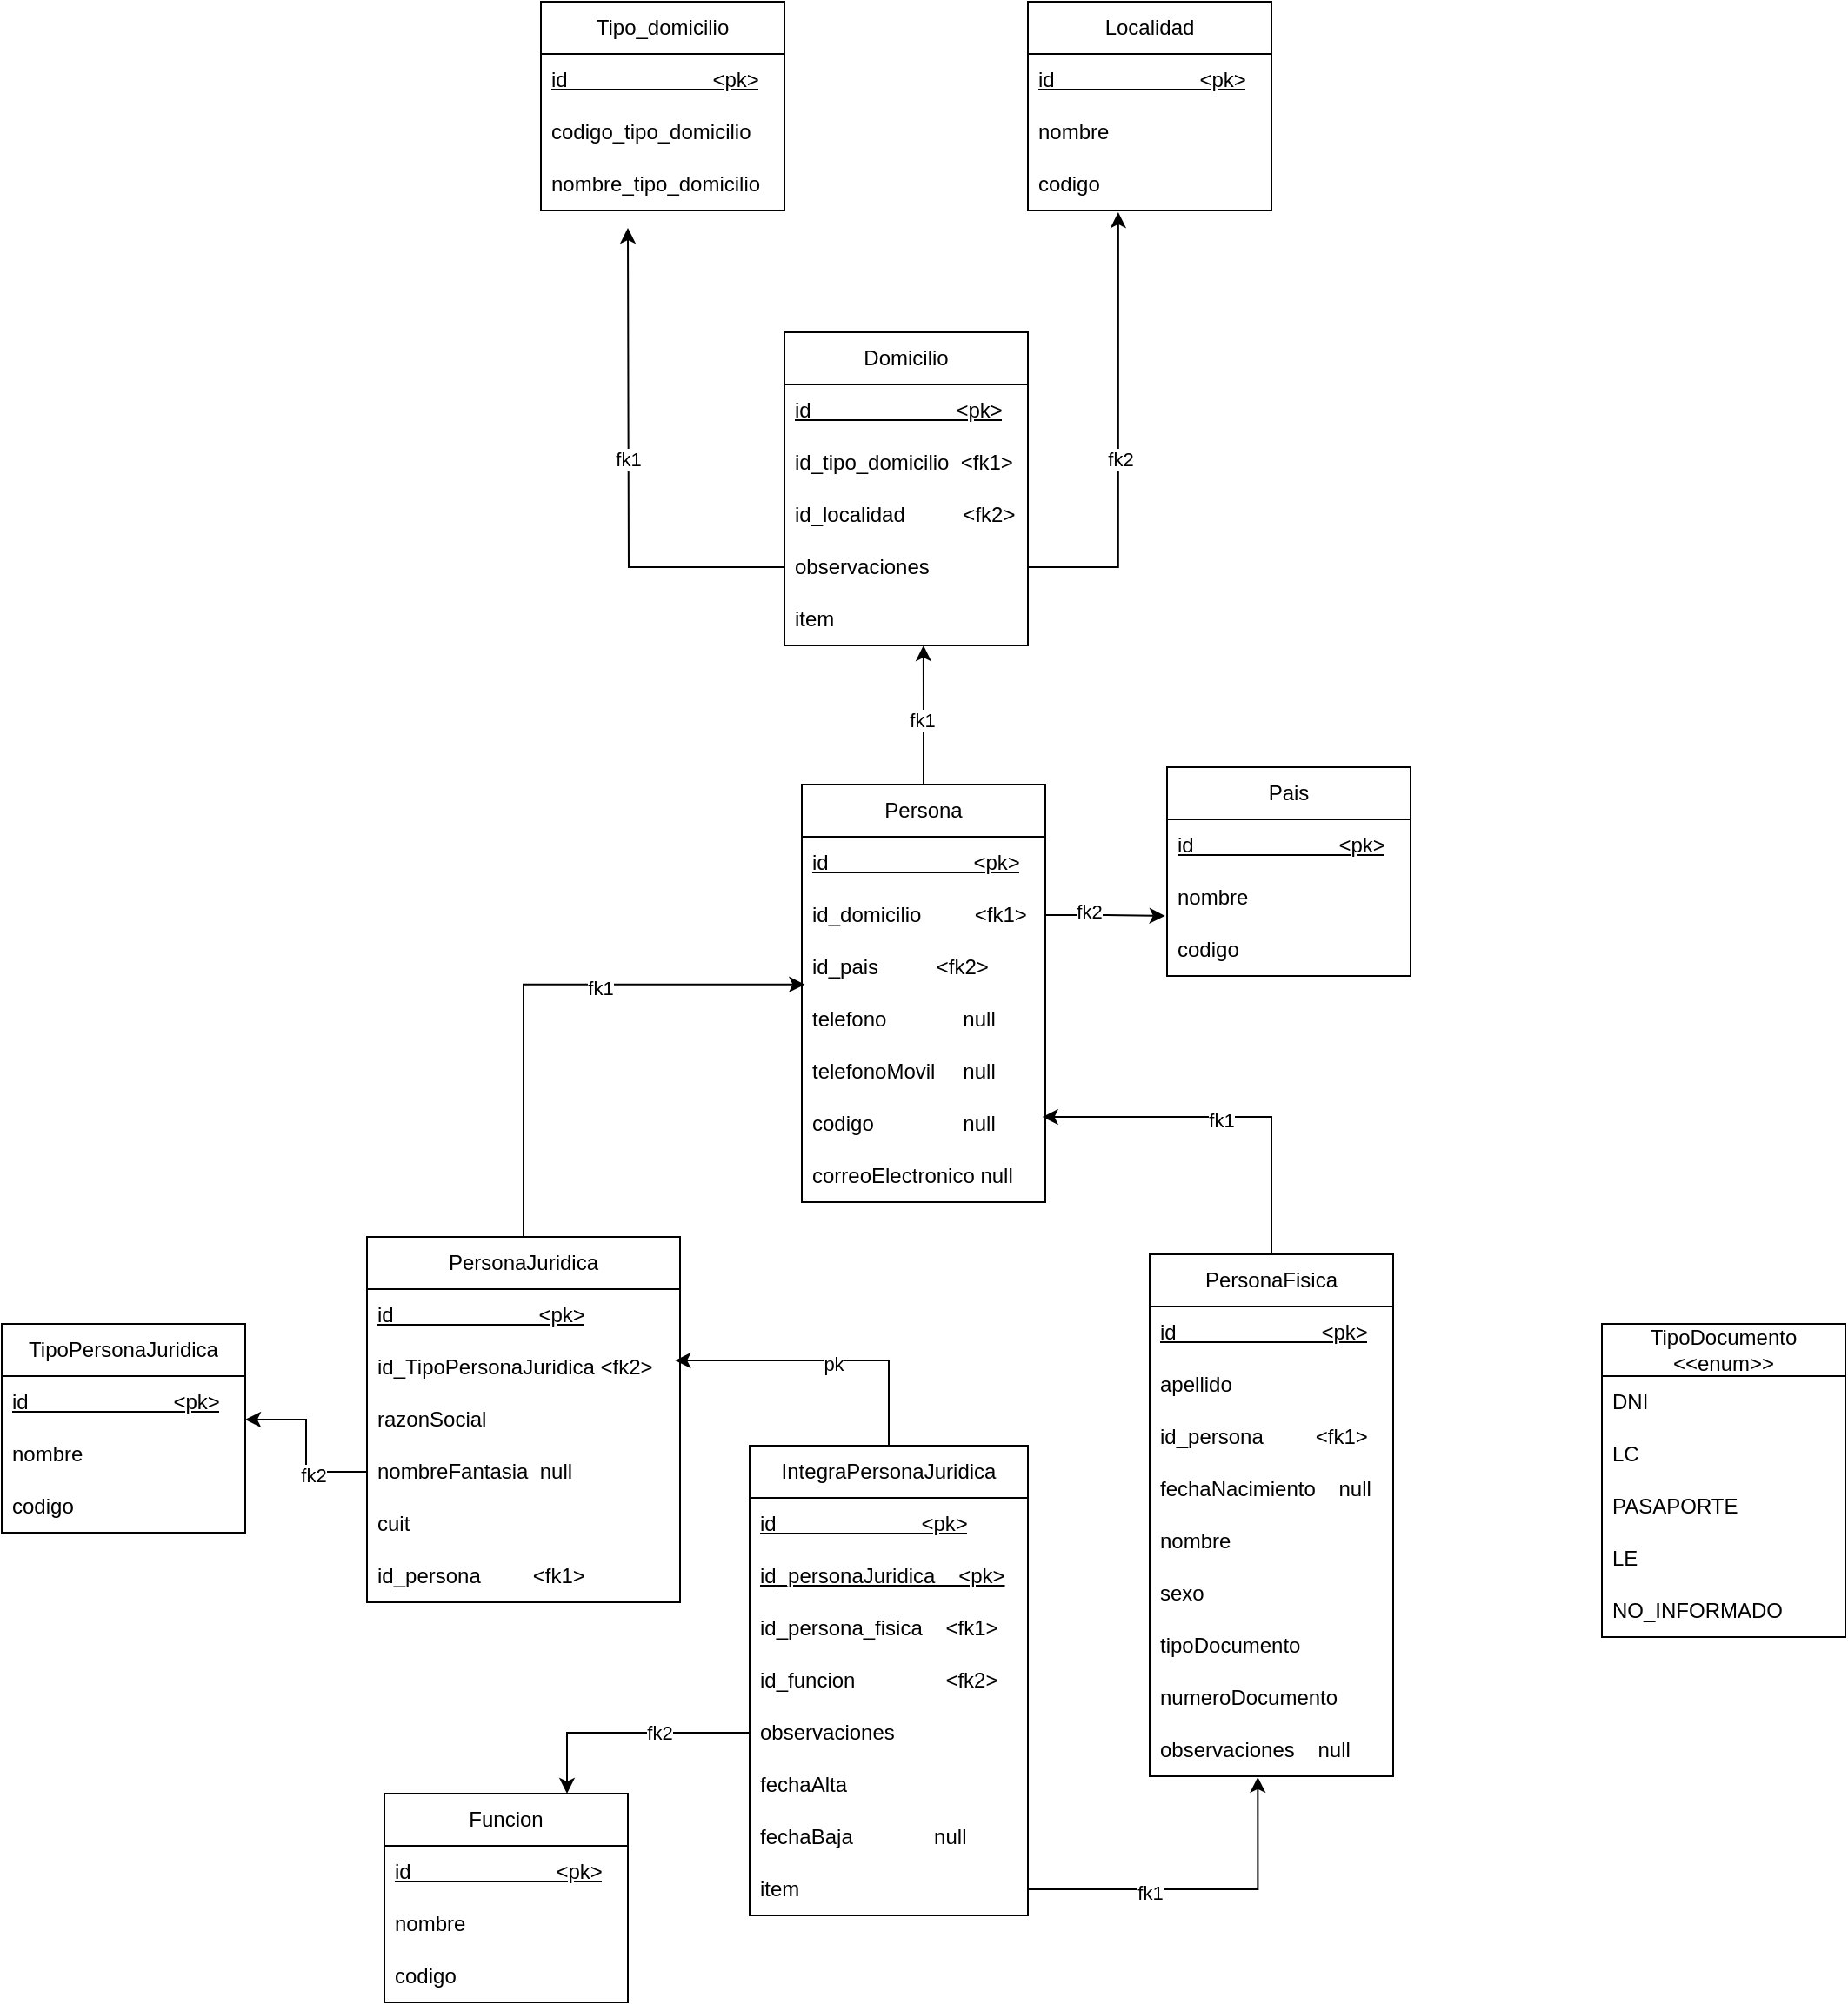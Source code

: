 <mxfile version="24.7.14">
  <diagram name="Page-1" id="C4uqOGB4L-QRxId2xkjS">
    <mxGraphModel dx="3805" dy="2315" grid="1" gridSize="10" guides="1" tooltips="1" connect="1" arrows="1" fold="1" page="1" pageScale="1" pageWidth="850" pageHeight="1100" math="0" shadow="0">
      <root>
        <mxCell id="0" />
        <mxCell id="1" parent="0" />
        <mxCell id="psAsw6sxhrH09f4ZaTey-30" value="Tipo_domicilio" style="swimlane;fontStyle=0;childLayout=stackLayout;horizontal=1;startSize=30;horizontalStack=0;resizeParent=1;resizeParentMax=0;resizeLast=0;collapsible=1;marginBottom=0;whiteSpace=wrap;html=1;" parent="1" vertex="1">
          <mxGeometry x="-800" y="-410" width="140" height="120" as="geometry" />
        </mxCell>
        <mxCell id="psAsw6sxhrH09f4ZaTey-31" value="&lt;u&gt;id&amp;nbsp;&amp;nbsp;&amp;nbsp;&amp;nbsp;&amp;nbsp;&amp;nbsp;&amp;nbsp;&amp;nbsp;&amp;nbsp;&amp;nbsp;&amp;nbsp;&amp;nbsp;&amp;nbsp;&amp;nbsp;&amp;nbsp;&amp;nbsp;&amp;nbsp;&amp;nbsp;&amp;nbsp;&amp;nbsp;&amp;nbsp;&amp;nbsp;&amp;nbsp;&amp;nbsp; &amp;lt;pk&amp;gt;&lt;/u&gt;" style="text;strokeColor=none;fillColor=none;align=left;verticalAlign=middle;spacingLeft=4;spacingRight=4;overflow=hidden;points=[[0,0.5],[1,0.5]];portConstraint=eastwest;rotatable=0;whiteSpace=wrap;html=1;" parent="psAsw6sxhrH09f4ZaTey-30" vertex="1">
          <mxGeometry y="30" width="140" height="30" as="geometry" />
        </mxCell>
        <mxCell id="RTDKLfTvxxHNBEv42GmN-6" value="codigo_tipo_domicilio" style="text;strokeColor=none;fillColor=none;align=left;verticalAlign=middle;spacingLeft=4;spacingRight=4;overflow=hidden;points=[[0,0.5],[1,0.5]];portConstraint=eastwest;rotatable=0;whiteSpace=wrap;html=1;" vertex="1" parent="psAsw6sxhrH09f4ZaTey-30">
          <mxGeometry y="60" width="140" height="30" as="geometry" />
        </mxCell>
        <mxCell id="psAsw6sxhrH09f4ZaTey-32" value="nombre_tipo_domicilio" style="text;strokeColor=none;fillColor=none;align=left;verticalAlign=middle;spacingLeft=4;spacingRight=4;overflow=hidden;points=[[0,0.5],[1,0.5]];portConstraint=eastwest;rotatable=0;whiteSpace=wrap;html=1;" parent="psAsw6sxhrH09f4ZaTey-30" vertex="1">
          <mxGeometry y="90" width="140" height="30" as="geometry" />
        </mxCell>
        <mxCell id="RTDKLfTvxxHNBEv42GmN-11" value="Localidad" style="swimlane;fontStyle=0;childLayout=stackLayout;horizontal=1;startSize=30;horizontalStack=0;resizeParent=1;resizeParentMax=0;resizeLast=0;collapsible=1;marginBottom=0;whiteSpace=wrap;html=1;" vertex="1" parent="1">
          <mxGeometry x="-520" y="-410" width="140" height="120" as="geometry" />
        </mxCell>
        <mxCell id="RTDKLfTvxxHNBEv42GmN-12" value="&lt;u&gt;id&amp;nbsp;&amp;nbsp;&amp;nbsp;&amp;nbsp;&amp;nbsp;&amp;nbsp;&amp;nbsp;&amp;nbsp;&amp;nbsp;&amp;nbsp;&amp;nbsp;&amp;nbsp;&amp;nbsp;&amp;nbsp;&amp;nbsp;&amp;nbsp;&amp;nbsp;&amp;nbsp;&amp;nbsp;&amp;nbsp;&amp;nbsp;&amp;nbsp;&amp;nbsp;&amp;nbsp; &amp;lt;pk&amp;gt;&lt;/u&gt;" style="text;strokeColor=none;fillColor=none;align=left;verticalAlign=middle;spacingLeft=4;spacingRight=4;overflow=hidden;points=[[0,0.5],[1,0.5]];portConstraint=eastwest;rotatable=0;whiteSpace=wrap;html=1;" vertex="1" parent="RTDKLfTvxxHNBEv42GmN-11">
          <mxGeometry y="30" width="140" height="30" as="geometry" />
        </mxCell>
        <mxCell id="RTDKLfTvxxHNBEv42GmN-13" value="nombre" style="text;strokeColor=none;fillColor=none;align=left;verticalAlign=middle;spacingLeft=4;spacingRight=4;overflow=hidden;points=[[0,0.5],[1,0.5]];portConstraint=eastwest;rotatable=0;whiteSpace=wrap;html=1;" vertex="1" parent="RTDKLfTvxxHNBEv42GmN-11">
          <mxGeometry y="60" width="140" height="30" as="geometry" />
        </mxCell>
        <mxCell id="RTDKLfTvxxHNBEv42GmN-14" value="codigo" style="text;strokeColor=none;fillColor=none;align=left;verticalAlign=middle;spacingLeft=4;spacingRight=4;overflow=hidden;points=[[0,0.5],[1,0.5]];portConstraint=eastwest;rotatable=0;whiteSpace=wrap;html=1;" vertex="1" parent="RTDKLfTvxxHNBEv42GmN-11">
          <mxGeometry y="90" width="140" height="30" as="geometry" />
        </mxCell>
        <mxCell id="RTDKLfTvxxHNBEv42GmN-16" value="Domicilio" style="swimlane;fontStyle=0;childLayout=stackLayout;horizontal=1;startSize=30;horizontalStack=0;resizeParent=1;resizeParentMax=0;resizeLast=0;collapsible=1;marginBottom=0;whiteSpace=wrap;html=1;" vertex="1" parent="1">
          <mxGeometry x="-660" y="-220" width="140" height="180" as="geometry" />
        </mxCell>
        <mxCell id="RTDKLfTvxxHNBEv42GmN-17" value="&lt;u&gt;id&amp;nbsp;&amp;nbsp;&amp;nbsp;&amp;nbsp;&amp;nbsp;&amp;nbsp;&amp;nbsp;&amp;nbsp;&amp;nbsp;&amp;nbsp;&amp;nbsp;&amp;nbsp;&amp;nbsp;&amp;nbsp;&amp;nbsp;&amp;nbsp;&amp;nbsp;&amp;nbsp;&amp;nbsp;&amp;nbsp;&amp;nbsp;&amp;nbsp;&amp;nbsp;&amp;nbsp; &amp;lt;pk&amp;gt;&lt;/u&gt;" style="text;strokeColor=none;fillColor=none;align=left;verticalAlign=middle;spacingLeft=4;spacingRight=4;overflow=hidden;points=[[0,0.5],[1,0.5]];portConstraint=eastwest;rotatable=0;whiteSpace=wrap;html=1;" vertex="1" parent="RTDKLfTvxxHNBEv42GmN-16">
          <mxGeometry y="30" width="140" height="30" as="geometry" />
        </mxCell>
        <mxCell id="RTDKLfTvxxHNBEv42GmN-21" style="edgeStyle=orthogonalEdgeStyle;rounded=0;orthogonalLoop=1;jettySize=auto;html=1;" edge="1" parent="RTDKLfTvxxHNBEv42GmN-16" source="RTDKLfTvxxHNBEv42GmN-18">
          <mxGeometry relative="1" as="geometry">
            <mxPoint x="-90" y="-60" as="targetPoint" />
          </mxGeometry>
        </mxCell>
        <mxCell id="RTDKLfTvxxHNBEv42GmN-24" value="fk1" style="edgeLabel;html=1;align=center;verticalAlign=middle;resizable=0;points=[];" vertex="1" connectable="0" parent="RTDKLfTvxxHNBEv42GmN-21">
          <mxGeometry x="0.069" y="1" relative="1" as="geometry">
            <mxPoint as="offset" />
          </mxGeometry>
        </mxCell>
        <mxCell id="RTDKLfTvxxHNBEv42GmN-27" value="id_tipo_domicilio&amp;nbsp; &amp;lt;fk1&amp;gt;" style="text;strokeColor=none;fillColor=none;align=left;verticalAlign=middle;spacingLeft=4;spacingRight=4;overflow=hidden;points=[[0,0.5],[1,0.5]];portConstraint=eastwest;rotatable=0;whiteSpace=wrap;html=1;" vertex="1" parent="RTDKLfTvxxHNBEv42GmN-16">
          <mxGeometry y="60" width="140" height="30" as="geometry" />
        </mxCell>
        <mxCell id="RTDKLfTvxxHNBEv42GmN-26" value="id_localidad&lt;span style=&quot;white-space: pre;&quot;&gt;&#x9;&lt;/span&gt;&amp;nbsp;&amp;nbsp;&amp;nbsp;&amp;nbsp; &amp;lt;fk2&amp;gt;" style="text;strokeColor=none;fillColor=none;align=left;verticalAlign=middle;spacingLeft=4;spacingRight=4;overflow=hidden;points=[[0,0.5],[1,0.5]];portConstraint=eastwest;rotatable=0;whiteSpace=wrap;html=1;" vertex="1" parent="RTDKLfTvxxHNBEv42GmN-16">
          <mxGeometry y="90" width="140" height="30" as="geometry" />
        </mxCell>
        <mxCell id="RTDKLfTvxxHNBEv42GmN-18" value="observaciones" style="text;strokeColor=none;fillColor=none;align=left;verticalAlign=middle;spacingLeft=4;spacingRight=4;overflow=hidden;points=[[0,0.5],[1,0.5]];portConstraint=eastwest;rotatable=0;whiteSpace=wrap;html=1;" vertex="1" parent="RTDKLfTvxxHNBEv42GmN-16">
          <mxGeometry y="120" width="140" height="30" as="geometry" />
        </mxCell>
        <mxCell id="RTDKLfTvxxHNBEv42GmN-19" value="item" style="text;strokeColor=none;fillColor=none;align=left;verticalAlign=middle;spacingLeft=4;spacingRight=4;overflow=hidden;points=[[0,0.5],[1,0.5]];portConstraint=eastwest;rotatable=0;whiteSpace=wrap;html=1;" vertex="1" parent="RTDKLfTvxxHNBEv42GmN-16">
          <mxGeometry y="150" width="140" height="30" as="geometry" />
        </mxCell>
        <mxCell id="RTDKLfTvxxHNBEv42GmN-22" style="edgeStyle=orthogonalEdgeStyle;rounded=0;orthogonalLoop=1;jettySize=auto;html=1;entryX=0.371;entryY=1.033;entryDx=0;entryDy=0;entryPerimeter=0;" edge="1" parent="1" source="RTDKLfTvxxHNBEv42GmN-18" target="RTDKLfTvxxHNBEv42GmN-14">
          <mxGeometry relative="1" as="geometry" />
        </mxCell>
        <mxCell id="RTDKLfTvxxHNBEv42GmN-25" value="fk2" style="edgeLabel;html=1;align=center;verticalAlign=middle;resizable=0;points=[];" vertex="1" connectable="0" parent="RTDKLfTvxxHNBEv42GmN-22">
          <mxGeometry x="-0.104" y="-1" relative="1" as="geometry">
            <mxPoint as="offset" />
          </mxGeometry>
        </mxCell>
        <mxCell id="RTDKLfTvxxHNBEv42GmN-44" value="Persona" style="swimlane;fontStyle=0;childLayout=stackLayout;horizontal=1;startSize=30;horizontalStack=0;resizeParent=1;resizeParentMax=0;resizeLast=0;collapsible=1;marginBottom=0;whiteSpace=wrap;html=1;" vertex="1" parent="1">
          <mxGeometry x="-650" y="40" width="140" height="240" as="geometry" />
        </mxCell>
        <mxCell id="RTDKLfTvxxHNBEv42GmN-45" value="&lt;u&gt;id&amp;nbsp;&amp;nbsp;&amp;nbsp;&amp;nbsp;&amp;nbsp;&amp;nbsp;&amp;nbsp;&amp;nbsp;&amp;nbsp;&amp;nbsp;&amp;nbsp;&amp;nbsp;&amp;nbsp;&amp;nbsp;&amp;nbsp;&amp;nbsp;&amp;nbsp;&amp;nbsp;&amp;nbsp;&amp;nbsp;&amp;nbsp;&amp;nbsp;&amp;nbsp;&amp;nbsp; &amp;lt;pk&amp;gt;&lt;/u&gt;" style="text;strokeColor=none;fillColor=none;align=left;verticalAlign=middle;spacingLeft=4;spacingRight=4;overflow=hidden;points=[[0,0.5],[1,0.5]];portConstraint=eastwest;rotatable=0;whiteSpace=wrap;html=1;" vertex="1" parent="RTDKLfTvxxHNBEv42GmN-44">
          <mxGeometry y="30" width="140" height="30" as="geometry" />
        </mxCell>
        <mxCell id="RTDKLfTvxxHNBEv42GmN-59" value="id_domicilio&lt;span style=&quot;white-space: pre;&quot;&gt;&#x9;    &amp;lt;fk1&amp;gt;&lt;/span&gt;" style="text;strokeColor=none;fillColor=none;align=left;verticalAlign=middle;spacingLeft=4;spacingRight=4;overflow=hidden;points=[[0,0.5],[1,0.5]];portConstraint=eastwest;rotatable=0;whiteSpace=wrap;html=1;" vertex="1" parent="RTDKLfTvxxHNBEv42GmN-44">
          <mxGeometry y="60" width="140" height="30" as="geometry" />
        </mxCell>
        <mxCell id="RTDKLfTvxxHNBEv42GmN-70" value="id_pais&amp;nbsp;&amp;nbsp;&amp;nbsp;&amp;nbsp;&amp;nbsp;&amp;nbsp;&amp;nbsp;&amp;nbsp;&amp;nbsp; &amp;lt;fk2&amp;gt;&lt;span style=&quot;white-space: pre;&quot;&gt;&#x9;&lt;/span&gt;" style="text;strokeColor=none;fillColor=none;align=left;verticalAlign=middle;spacingLeft=4;spacingRight=4;overflow=hidden;points=[[0,0.5],[1,0.5]];portConstraint=eastwest;rotatable=0;whiteSpace=wrap;html=1;" vertex="1" parent="RTDKLfTvxxHNBEv42GmN-44">
          <mxGeometry y="90" width="140" height="30" as="geometry" />
        </mxCell>
        <mxCell id="RTDKLfTvxxHNBEv42GmN-46" value="telefono&lt;span style=&quot;white-space: pre;&quot;&gt;&#x9;&lt;/span&gt;&lt;span style=&quot;white-space: pre;&quot;&gt;&#x9;&lt;/span&gt;&amp;nbsp; null" style="text;strokeColor=none;fillColor=none;align=left;verticalAlign=middle;spacingLeft=4;spacingRight=4;overflow=hidden;points=[[0,0.5],[1,0.5]];portConstraint=eastwest;rotatable=0;whiteSpace=wrap;html=1;" vertex="1" parent="RTDKLfTvxxHNBEv42GmN-44">
          <mxGeometry y="120" width="140" height="30" as="geometry" />
        </mxCell>
        <mxCell id="RTDKLfTvxxHNBEv42GmN-47" value="telefonoMovil&lt;span style=&quot;white-space: pre;&quot;&gt;&#x9;&lt;/span&gt;&amp;nbsp; null" style="text;strokeColor=none;fillColor=none;align=left;verticalAlign=middle;spacingLeft=4;spacingRight=4;overflow=hidden;points=[[0,0.5],[1,0.5]];portConstraint=eastwest;rotatable=0;whiteSpace=wrap;html=1;" vertex="1" parent="RTDKLfTvxxHNBEv42GmN-44">
          <mxGeometry y="150" width="140" height="30" as="geometry" />
        </mxCell>
        <mxCell id="RTDKLfTvxxHNBEv42GmN-57" value="codigo&lt;span style=&quot;white-space: pre;&quot;&gt;&#x9;&lt;/span&gt;&amp;nbsp;&amp;nbsp;&amp;nbsp;&amp;nbsp;&amp;nbsp;&amp;nbsp;&amp;nbsp;&amp;nbsp;&amp;nbsp; null" style="text;strokeColor=none;fillColor=none;align=left;verticalAlign=middle;spacingLeft=4;spacingRight=4;overflow=hidden;points=[[0,0.5],[1,0.5]];portConstraint=eastwest;rotatable=0;whiteSpace=wrap;html=1;" vertex="1" parent="RTDKLfTvxxHNBEv42GmN-44">
          <mxGeometry y="180" width="140" height="30" as="geometry" />
        </mxCell>
        <mxCell id="RTDKLfTvxxHNBEv42GmN-56" value="correoElectronico null" style="text;strokeColor=none;fillColor=none;align=left;verticalAlign=middle;spacingLeft=4;spacingRight=4;overflow=hidden;points=[[0,0.5],[1,0.5]];portConstraint=eastwest;rotatable=0;whiteSpace=wrap;html=1;" vertex="1" parent="RTDKLfTvxxHNBEv42GmN-44">
          <mxGeometry y="210" width="140" height="30" as="geometry" />
        </mxCell>
        <mxCell id="RTDKLfTvxxHNBEv42GmN-58" style="edgeStyle=orthogonalEdgeStyle;rounded=0;orthogonalLoop=1;jettySize=auto;html=1;entryX=0.571;entryY=1;entryDx=0;entryDy=0;entryPerimeter=0;" edge="1" parent="1" source="RTDKLfTvxxHNBEv42GmN-44" target="RTDKLfTvxxHNBEv42GmN-19">
          <mxGeometry relative="1" as="geometry" />
        </mxCell>
        <mxCell id="RTDKLfTvxxHNBEv42GmN-60" value="fk1" style="edgeLabel;html=1;align=center;verticalAlign=middle;resizable=0;points=[];" vertex="1" connectable="0" parent="RTDKLfTvxxHNBEv42GmN-58">
          <mxGeometry x="-0.082" y="1" relative="1" as="geometry">
            <mxPoint as="offset" />
          </mxGeometry>
        </mxCell>
        <mxCell id="RTDKLfTvxxHNBEv42GmN-62" value="Pais" style="swimlane;fontStyle=0;childLayout=stackLayout;horizontal=1;startSize=30;horizontalStack=0;resizeParent=1;resizeParentMax=0;resizeLast=0;collapsible=1;marginBottom=0;whiteSpace=wrap;html=1;" vertex="1" parent="1">
          <mxGeometry x="-440" y="30" width="140" height="120" as="geometry" />
        </mxCell>
        <mxCell id="RTDKLfTvxxHNBEv42GmN-63" value="&lt;u&gt;id&amp;nbsp;&amp;nbsp;&amp;nbsp;&amp;nbsp;&amp;nbsp;&amp;nbsp;&amp;nbsp;&amp;nbsp;&amp;nbsp;&amp;nbsp;&amp;nbsp;&amp;nbsp;&amp;nbsp;&amp;nbsp;&amp;nbsp;&amp;nbsp;&amp;nbsp;&amp;nbsp;&amp;nbsp;&amp;nbsp;&amp;nbsp;&amp;nbsp;&amp;nbsp;&amp;nbsp; &amp;lt;pk&amp;gt;&lt;/u&gt;" style="text;strokeColor=none;fillColor=none;align=left;verticalAlign=middle;spacingLeft=4;spacingRight=4;overflow=hidden;points=[[0,0.5],[1,0.5]];portConstraint=eastwest;rotatable=0;whiteSpace=wrap;html=1;" vertex="1" parent="RTDKLfTvxxHNBEv42GmN-62">
          <mxGeometry y="30" width="140" height="30" as="geometry" />
        </mxCell>
        <mxCell id="RTDKLfTvxxHNBEv42GmN-64" value="nombre&lt;span style=&quot;white-space: pre;&quot;&gt;&#x9;&lt;/span&gt;" style="text;strokeColor=none;fillColor=none;align=left;verticalAlign=middle;spacingLeft=4;spacingRight=4;overflow=hidden;points=[[0,0.5],[1,0.5]];portConstraint=eastwest;rotatable=0;whiteSpace=wrap;html=1;" vertex="1" parent="RTDKLfTvxxHNBEv42GmN-62">
          <mxGeometry y="60" width="140" height="30" as="geometry" />
        </mxCell>
        <mxCell id="RTDKLfTvxxHNBEv42GmN-65" value="codigo" style="text;strokeColor=none;fillColor=none;align=left;verticalAlign=middle;spacingLeft=4;spacingRight=4;overflow=hidden;points=[[0,0.5],[1,0.5]];portConstraint=eastwest;rotatable=0;whiteSpace=wrap;html=1;" vertex="1" parent="RTDKLfTvxxHNBEv42GmN-62">
          <mxGeometry y="90" width="140" height="30" as="geometry" />
        </mxCell>
        <mxCell id="RTDKLfTvxxHNBEv42GmN-69" style="edgeStyle=orthogonalEdgeStyle;rounded=0;orthogonalLoop=1;jettySize=auto;html=1;entryX=-0.008;entryY=0.848;entryDx=0;entryDy=0;entryPerimeter=0;" edge="1" parent="1" source="RTDKLfTvxxHNBEv42GmN-59" target="RTDKLfTvxxHNBEv42GmN-64">
          <mxGeometry relative="1" as="geometry" />
        </mxCell>
        <mxCell id="RTDKLfTvxxHNBEv42GmN-71" value="fk2" style="edgeLabel;html=1;align=center;verticalAlign=middle;resizable=0;points=[];" vertex="1" connectable="0" parent="RTDKLfTvxxHNBEv42GmN-69">
          <mxGeometry x="-0.278" y="2" relative="1" as="geometry">
            <mxPoint as="offset" />
          </mxGeometry>
        </mxCell>
        <mxCell id="RTDKLfTvxxHNBEv42GmN-72" value="PersonaJuridica" style="swimlane;fontStyle=0;childLayout=stackLayout;horizontal=1;startSize=30;horizontalStack=0;resizeParent=1;resizeParentMax=0;resizeLast=0;collapsible=1;marginBottom=0;whiteSpace=wrap;html=1;" vertex="1" parent="1">
          <mxGeometry x="-900" y="300" width="180" height="210" as="geometry" />
        </mxCell>
        <mxCell id="RTDKLfTvxxHNBEv42GmN-73" value="&lt;u&gt;id&amp;nbsp;&amp;nbsp;&amp;nbsp;&amp;nbsp;&amp;nbsp;&amp;nbsp;&amp;nbsp;&amp;nbsp;&amp;nbsp;&amp;nbsp;&amp;nbsp;&amp;nbsp;&amp;nbsp;&amp;nbsp;&amp;nbsp;&amp;nbsp;&amp;nbsp;&amp;nbsp;&amp;nbsp;&amp;nbsp;&amp;nbsp;&amp;nbsp;&amp;nbsp;&amp;nbsp; &amp;lt;pk&amp;gt;&lt;/u&gt;" style="text;strokeColor=none;fillColor=none;align=left;verticalAlign=middle;spacingLeft=4;spacingRight=4;overflow=hidden;points=[[0,0.5],[1,0.5]];portConstraint=eastwest;rotatable=0;whiteSpace=wrap;html=1;" vertex="1" parent="RTDKLfTvxxHNBEv42GmN-72">
          <mxGeometry y="30" width="180" height="30" as="geometry" />
        </mxCell>
        <mxCell id="RTDKLfTvxxHNBEv42GmN-101" value="id_TipoPersonaJuridica &amp;lt;fk2&amp;gt;" style="text;strokeColor=none;fillColor=none;align=left;verticalAlign=middle;spacingLeft=4;spacingRight=4;overflow=hidden;points=[[0,0.5],[1,0.5]];portConstraint=eastwest;rotatable=0;whiteSpace=wrap;html=1;" vertex="1" parent="RTDKLfTvxxHNBEv42GmN-72">
          <mxGeometry y="60" width="180" height="30" as="geometry" />
        </mxCell>
        <mxCell id="RTDKLfTvxxHNBEv42GmN-74" value="razonSocial" style="text;strokeColor=none;fillColor=none;align=left;verticalAlign=middle;spacingLeft=4;spacingRight=4;overflow=hidden;points=[[0,0.5],[1,0.5]];portConstraint=eastwest;rotatable=0;whiteSpace=wrap;html=1;" vertex="1" parent="RTDKLfTvxxHNBEv42GmN-72">
          <mxGeometry y="90" width="180" height="30" as="geometry" />
        </mxCell>
        <mxCell id="RTDKLfTvxxHNBEv42GmN-75" value="nombreFantasia&amp;nbsp; null" style="text;strokeColor=none;fillColor=none;align=left;verticalAlign=middle;spacingLeft=4;spacingRight=4;overflow=hidden;points=[[0,0.5],[1,0.5]];portConstraint=eastwest;rotatable=0;whiteSpace=wrap;html=1;" vertex="1" parent="RTDKLfTvxxHNBEv42GmN-72">
          <mxGeometry y="120" width="180" height="30" as="geometry" />
        </mxCell>
        <mxCell id="RTDKLfTvxxHNBEv42GmN-76" value="cuit" style="text;strokeColor=none;fillColor=none;align=left;verticalAlign=middle;spacingLeft=4;spacingRight=4;overflow=hidden;points=[[0,0.5],[1,0.5]];portConstraint=eastwest;rotatable=0;whiteSpace=wrap;html=1;" vertex="1" parent="RTDKLfTvxxHNBEv42GmN-72">
          <mxGeometry y="150" width="180" height="30" as="geometry" />
        </mxCell>
        <mxCell id="RTDKLfTvxxHNBEv42GmN-77" value="id_persona&amp;nbsp;&amp;nbsp;&amp;nbsp;&amp;nbsp;&amp;nbsp;&amp;nbsp;&amp;nbsp;&amp;nbsp; &amp;lt;fk1&amp;gt;" style="text;strokeColor=none;fillColor=none;align=left;verticalAlign=middle;spacingLeft=4;spacingRight=4;overflow=hidden;points=[[0,0.5],[1,0.5]];portConstraint=eastwest;rotatable=0;whiteSpace=wrap;html=1;" vertex="1" parent="RTDKLfTvxxHNBEv42GmN-72">
          <mxGeometry y="180" width="180" height="30" as="geometry" />
        </mxCell>
        <mxCell id="RTDKLfTvxxHNBEv42GmN-80" style="edgeStyle=orthogonalEdgeStyle;rounded=0;orthogonalLoop=1;jettySize=auto;html=1;entryX=0.012;entryY=0.83;entryDx=0;entryDy=0;entryPerimeter=0;" edge="1" parent="1" source="RTDKLfTvxxHNBEv42GmN-72" target="RTDKLfTvxxHNBEv42GmN-70">
          <mxGeometry relative="1" as="geometry" />
        </mxCell>
        <mxCell id="RTDKLfTvxxHNBEv42GmN-81" value="fk1" style="edgeLabel;html=1;align=center;verticalAlign=middle;resizable=0;points=[];" vertex="1" connectable="0" parent="RTDKLfTvxxHNBEv42GmN-80">
          <mxGeometry x="0.229" y="-2" relative="1" as="geometry">
            <mxPoint as="offset" />
          </mxGeometry>
        </mxCell>
        <mxCell id="RTDKLfTvxxHNBEv42GmN-82" value="PersonaFisica" style="swimlane;fontStyle=0;childLayout=stackLayout;horizontal=1;startSize=30;horizontalStack=0;resizeParent=1;resizeParentMax=0;resizeLast=0;collapsible=1;marginBottom=0;whiteSpace=wrap;html=1;" vertex="1" parent="1">
          <mxGeometry x="-450" y="310" width="140" height="300" as="geometry" />
        </mxCell>
        <mxCell id="RTDKLfTvxxHNBEv42GmN-83" value="&lt;u&gt;id&amp;nbsp;&amp;nbsp;&amp;nbsp;&amp;nbsp;&amp;nbsp;&amp;nbsp;&amp;nbsp;&amp;nbsp;&amp;nbsp;&amp;nbsp;&amp;nbsp;&amp;nbsp;&amp;nbsp;&amp;nbsp;&amp;nbsp;&amp;nbsp;&amp;nbsp;&amp;nbsp;&amp;nbsp;&amp;nbsp;&amp;nbsp;&amp;nbsp;&amp;nbsp;&amp;nbsp; &amp;lt;pk&amp;gt;&lt;/u&gt;" style="text;strokeColor=none;fillColor=none;align=left;verticalAlign=middle;spacingLeft=4;spacingRight=4;overflow=hidden;points=[[0,0.5],[1,0.5]];portConstraint=eastwest;rotatable=0;whiteSpace=wrap;html=1;" vertex="1" parent="RTDKLfTvxxHNBEv42GmN-82">
          <mxGeometry y="30" width="140" height="30" as="geometry" />
        </mxCell>
        <mxCell id="RTDKLfTvxxHNBEv42GmN-84" value="apellido" style="text;strokeColor=none;fillColor=none;align=left;verticalAlign=middle;spacingLeft=4;spacingRight=4;overflow=hidden;points=[[0,0.5],[1,0.5]];portConstraint=eastwest;rotatable=0;whiteSpace=wrap;html=1;" vertex="1" parent="RTDKLfTvxxHNBEv42GmN-82">
          <mxGeometry y="60" width="140" height="30" as="geometry" />
        </mxCell>
        <mxCell id="RTDKLfTvxxHNBEv42GmN-91" value="id_persona&amp;nbsp;&amp;nbsp;&amp;nbsp;&amp;nbsp;&amp;nbsp;&amp;nbsp;&amp;nbsp;&amp;nbsp; &amp;lt;fk1&amp;gt;" style="text;strokeColor=none;fillColor=none;align=left;verticalAlign=middle;spacingLeft=4;spacingRight=4;overflow=hidden;points=[[0,0.5],[1,0.5]];portConstraint=eastwest;rotatable=0;whiteSpace=wrap;html=1;" vertex="1" parent="RTDKLfTvxxHNBEv42GmN-82">
          <mxGeometry y="90" width="140" height="30" as="geometry" />
        </mxCell>
        <mxCell id="RTDKLfTvxxHNBEv42GmN-85" value="fechaNacimiento&amp;nbsp;&amp;nbsp;&amp;nbsp; null" style="text;strokeColor=none;fillColor=none;align=left;verticalAlign=middle;spacingLeft=4;spacingRight=4;overflow=hidden;points=[[0,0.5],[1,0.5]];portConstraint=eastwest;rotatable=0;whiteSpace=wrap;html=1;" vertex="1" parent="RTDKLfTvxxHNBEv42GmN-82">
          <mxGeometry y="120" width="140" height="30" as="geometry" />
        </mxCell>
        <mxCell id="RTDKLfTvxxHNBEv42GmN-86" value="nombre" style="text;strokeColor=none;fillColor=none;align=left;verticalAlign=middle;spacingLeft=4;spacingRight=4;overflow=hidden;points=[[0,0.5],[1,0.5]];portConstraint=eastwest;rotatable=0;whiteSpace=wrap;html=1;" vertex="1" parent="RTDKLfTvxxHNBEv42GmN-82">
          <mxGeometry y="150" width="140" height="30" as="geometry" />
        </mxCell>
        <mxCell id="RTDKLfTvxxHNBEv42GmN-87" value="sexo" style="text;strokeColor=none;fillColor=none;align=left;verticalAlign=middle;spacingLeft=4;spacingRight=4;overflow=hidden;points=[[0,0.5],[1,0.5]];portConstraint=eastwest;rotatable=0;whiteSpace=wrap;html=1;" vertex="1" parent="RTDKLfTvxxHNBEv42GmN-82">
          <mxGeometry y="180" width="140" height="30" as="geometry" />
        </mxCell>
        <mxCell id="RTDKLfTvxxHNBEv42GmN-124" value="tipoDocumento" style="text;strokeColor=none;fillColor=none;align=left;verticalAlign=middle;spacingLeft=4;spacingRight=4;overflow=hidden;points=[[0,0.5],[1,0.5]];portConstraint=eastwest;rotatable=0;whiteSpace=wrap;html=1;" vertex="1" parent="RTDKLfTvxxHNBEv42GmN-82">
          <mxGeometry y="210" width="140" height="30" as="geometry" />
        </mxCell>
        <mxCell id="RTDKLfTvxxHNBEv42GmN-90" value="numeroDocumento" style="text;strokeColor=none;fillColor=none;align=left;verticalAlign=middle;spacingLeft=4;spacingRight=4;overflow=hidden;points=[[0,0.5],[1,0.5]];portConstraint=eastwest;rotatable=0;whiteSpace=wrap;html=1;" vertex="1" parent="RTDKLfTvxxHNBEv42GmN-82">
          <mxGeometry y="240" width="140" height="30" as="geometry" />
        </mxCell>
        <mxCell id="RTDKLfTvxxHNBEv42GmN-89" value="observaciones&amp;nbsp;&amp;nbsp;&amp;nbsp; null" style="text;strokeColor=none;fillColor=none;align=left;verticalAlign=middle;spacingLeft=4;spacingRight=4;overflow=hidden;points=[[0,0.5],[1,0.5]];portConstraint=eastwest;rotatable=0;whiteSpace=wrap;html=1;" vertex="1" parent="RTDKLfTvxxHNBEv42GmN-82">
          <mxGeometry y="270" width="140" height="30" as="geometry" />
        </mxCell>
        <mxCell id="RTDKLfTvxxHNBEv42GmN-88" style="edgeStyle=orthogonalEdgeStyle;rounded=0;orthogonalLoop=1;jettySize=auto;html=1;entryX=0.988;entryY=0.367;entryDx=0;entryDy=0;entryPerimeter=0;" edge="1" parent="1" source="RTDKLfTvxxHNBEv42GmN-82" target="RTDKLfTvxxHNBEv42GmN-57">
          <mxGeometry relative="1" as="geometry" />
        </mxCell>
        <mxCell id="RTDKLfTvxxHNBEv42GmN-92" value="fk1" style="edgeLabel;html=1;align=center;verticalAlign=middle;resizable=0;points=[];" vertex="1" connectable="0" parent="RTDKLfTvxxHNBEv42GmN-88">
          <mxGeometry x="0.024" y="2" relative="1" as="geometry">
            <mxPoint as="offset" />
          </mxGeometry>
        </mxCell>
        <mxCell id="RTDKLfTvxxHNBEv42GmN-94" value="TipoPersonaJuridica" style="swimlane;fontStyle=0;childLayout=stackLayout;horizontal=1;startSize=30;horizontalStack=0;resizeParent=1;resizeParentMax=0;resizeLast=0;collapsible=1;marginBottom=0;whiteSpace=wrap;html=1;" vertex="1" parent="1">
          <mxGeometry x="-1110" y="350" width="140" height="120" as="geometry" />
        </mxCell>
        <mxCell id="RTDKLfTvxxHNBEv42GmN-95" value="&lt;u&gt;id&amp;nbsp;&amp;nbsp;&amp;nbsp;&amp;nbsp;&amp;nbsp;&amp;nbsp;&amp;nbsp;&amp;nbsp;&amp;nbsp;&amp;nbsp;&amp;nbsp;&amp;nbsp;&amp;nbsp;&amp;nbsp;&amp;nbsp;&amp;nbsp;&amp;nbsp;&amp;nbsp;&amp;nbsp;&amp;nbsp;&amp;nbsp;&amp;nbsp;&amp;nbsp;&amp;nbsp; &amp;lt;pk&amp;gt;&lt;/u&gt;" style="text;strokeColor=none;fillColor=none;align=left;verticalAlign=middle;spacingLeft=4;spacingRight=4;overflow=hidden;points=[[0,0.5],[1,0.5]];portConstraint=eastwest;rotatable=0;whiteSpace=wrap;html=1;" vertex="1" parent="RTDKLfTvxxHNBEv42GmN-94">
          <mxGeometry y="30" width="140" height="30" as="geometry" />
        </mxCell>
        <mxCell id="RTDKLfTvxxHNBEv42GmN-96" value="nombre" style="text;strokeColor=none;fillColor=none;align=left;verticalAlign=middle;spacingLeft=4;spacingRight=4;overflow=hidden;points=[[0,0.5],[1,0.5]];portConstraint=eastwest;rotatable=0;whiteSpace=wrap;html=1;" vertex="1" parent="RTDKLfTvxxHNBEv42GmN-94">
          <mxGeometry y="60" width="140" height="30" as="geometry" />
        </mxCell>
        <mxCell id="RTDKLfTvxxHNBEv42GmN-97" value="codigo" style="text;strokeColor=none;fillColor=none;align=left;verticalAlign=middle;spacingLeft=4;spacingRight=4;overflow=hidden;points=[[0,0.5],[1,0.5]];portConstraint=eastwest;rotatable=0;whiteSpace=wrap;html=1;" vertex="1" parent="RTDKLfTvxxHNBEv42GmN-94">
          <mxGeometry y="90" width="140" height="30" as="geometry" />
        </mxCell>
        <mxCell id="RTDKLfTvxxHNBEv42GmN-100" style="edgeStyle=orthogonalEdgeStyle;rounded=0;orthogonalLoop=1;jettySize=auto;html=1;entryX=1;entryY=0.833;entryDx=0;entryDy=0;entryPerimeter=0;" edge="1" parent="1" source="RTDKLfTvxxHNBEv42GmN-75" target="RTDKLfTvxxHNBEv42GmN-95">
          <mxGeometry relative="1" as="geometry" />
        </mxCell>
        <mxCell id="RTDKLfTvxxHNBEv42GmN-112" value="fk2" style="edgeLabel;html=1;align=center;verticalAlign=middle;resizable=0;points=[];" vertex="1" connectable="0" parent="RTDKLfTvxxHNBEv42GmN-100">
          <mxGeometry x="-0.378" y="2" relative="1" as="geometry">
            <mxPoint as="offset" />
          </mxGeometry>
        </mxCell>
        <mxCell id="RTDKLfTvxxHNBEv42GmN-103" value="IntegraPersonaJuridica" style="swimlane;fontStyle=0;childLayout=stackLayout;horizontal=1;startSize=30;horizontalStack=0;resizeParent=1;resizeParentMax=0;resizeLast=0;collapsible=1;marginBottom=0;whiteSpace=wrap;html=1;" vertex="1" parent="1">
          <mxGeometry x="-680" y="420" width="160" height="270" as="geometry" />
        </mxCell>
        <mxCell id="RTDKLfTvxxHNBEv42GmN-104" value="&lt;u&gt;id&amp;nbsp;&amp;nbsp;&amp;nbsp;&amp;nbsp;&amp;nbsp;&amp;nbsp;&amp;nbsp;&amp;nbsp;&amp;nbsp;&amp;nbsp;&amp;nbsp;&amp;nbsp;&amp;nbsp;&amp;nbsp;&amp;nbsp;&amp;nbsp;&amp;nbsp;&amp;nbsp;&amp;nbsp;&amp;nbsp;&amp;nbsp;&amp;nbsp;&amp;nbsp;&amp;nbsp; &amp;lt;pk&amp;gt;&lt;/u&gt;" style="text;strokeColor=none;fillColor=none;align=left;verticalAlign=middle;spacingLeft=4;spacingRight=4;overflow=hidden;points=[[0,0.5],[1,0.5]];portConstraint=eastwest;rotatable=0;whiteSpace=wrap;html=1;" vertex="1" parent="RTDKLfTvxxHNBEv42GmN-103">
          <mxGeometry y="30" width="160" height="30" as="geometry" />
        </mxCell>
        <mxCell id="RTDKLfTvxxHNBEv42GmN-110" value="&lt;u&gt;id_personaJuridica&amp;nbsp;&amp;nbsp;&amp;nbsp; &amp;lt;pk&amp;gt;&lt;/u&gt;" style="text;strokeColor=none;fillColor=none;align=left;verticalAlign=middle;spacingLeft=4;spacingRight=4;overflow=hidden;points=[[0,0.5],[1,0.5]];portConstraint=eastwest;rotatable=0;whiteSpace=wrap;html=1;" vertex="1" parent="RTDKLfTvxxHNBEv42GmN-103">
          <mxGeometry y="60" width="160" height="30" as="geometry" />
        </mxCell>
        <mxCell id="RTDKLfTvxxHNBEv42GmN-114" value="id_persona_fisica&amp;nbsp;&amp;nbsp;&amp;nbsp; &amp;lt;fk1&amp;gt;" style="text;strokeColor=none;fillColor=none;align=left;verticalAlign=middle;spacingLeft=4;spacingRight=4;overflow=hidden;points=[[0,0.5],[1,0.5]];portConstraint=eastwest;rotatable=0;whiteSpace=wrap;html=1;" vertex="1" parent="RTDKLfTvxxHNBEv42GmN-103">
          <mxGeometry y="90" width="160" height="30" as="geometry" />
        </mxCell>
        <mxCell id="RTDKLfTvxxHNBEv42GmN-123" value="id_funcion&lt;span style=&quot;white-space: pre;&quot;&gt;&#x9;&lt;/span&gt;&lt;span style=&quot;white-space: pre;&quot;&gt;&#x9;&lt;/span&gt;&amp;lt;fk2&amp;gt;" style="text;strokeColor=none;fillColor=none;align=left;verticalAlign=middle;spacingLeft=4;spacingRight=4;overflow=hidden;points=[[0,0.5],[1,0.5]];portConstraint=eastwest;rotatable=0;whiteSpace=wrap;html=1;" vertex="1" parent="RTDKLfTvxxHNBEv42GmN-103">
          <mxGeometry y="120" width="160" height="30" as="geometry" />
        </mxCell>
        <mxCell id="RTDKLfTvxxHNBEv42GmN-105" value="observaciones" style="text;strokeColor=none;fillColor=none;align=left;verticalAlign=middle;spacingLeft=4;spacingRight=4;overflow=hidden;points=[[0,0.5],[1,0.5]];portConstraint=eastwest;rotatable=0;whiteSpace=wrap;html=1;" vertex="1" parent="RTDKLfTvxxHNBEv42GmN-103">
          <mxGeometry y="150" width="160" height="30" as="geometry" />
        </mxCell>
        <mxCell id="RTDKLfTvxxHNBEv42GmN-107" value="fechaAlta" style="text;strokeColor=none;fillColor=none;align=left;verticalAlign=middle;spacingLeft=4;spacingRight=4;overflow=hidden;points=[[0,0.5],[1,0.5]];portConstraint=eastwest;rotatable=0;whiteSpace=wrap;html=1;" vertex="1" parent="RTDKLfTvxxHNBEv42GmN-103">
          <mxGeometry y="180" width="160" height="30" as="geometry" />
        </mxCell>
        <mxCell id="RTDKLfTvxxHNBEv42GmN-108" value="fechaBaja&amp;nbsp;&amp;nbsp;&amp;nbsp;&amp;nbsp;&amp;nbsp;&amp;nbsp;&amp;nbsp;&amp;nbsp;&amp;nbsp;&amp;nbsp;&amp;nbsp;&amp;nbsp;&amp;nbsp; null" style="text;strokeColor=none;fillColor=none;align=left;verticalAlign=middle;spacingLeft=4;spacingRight=4;overflow=hidden;points=[[0,0.5],[1,0.5]];portConstraint=eastwest;rotatable=0;whiteSpace=wrap;html=1;" vertex="1" parent="RTDKLfTvxxHNBEv42GmN-103">
          <mxGeometry y="210" width="160" height="30" as="geometry" />
        </mxCell>
        <mxCell id="RTDKLfTvxxHNBEv42GmN-106" value="item" style="text;strokeColor=none;fillColor=none;align=left;verticalAlign=middle;spacingLeft=4;spacingRight=4;overflow=hidden;points=[[0,0.5],[1,0.5]];portConstraint=eastwest;rotatable=0;whiteSpace=wrap;html=1;" vertex="1" parent="RTDKLfTvxxHNBEv42GmN-103">
          <mxGeometry y="240" width="160" height="30" as="geometry" />
        </mxCell>
        <mxCell id="RTDKLfTvxxHNBEv42GmN-109" value="" style="edgeStyle=orthogonalEdgeStyle;rounded=0;orthogonalLoop=1;jettySize=auto;html=1;entryX=0.984;entryY=0.367;entryDx=0;entryDy=0;entryPerimeter=0;" edge="1" parent="1" source="RTDKLfTvxxHNBEv42GmN-103" target="RTDKLfTvxxHNBEv42GmN-101">
          <mxGeometry relative="1" as="geometry" />
        </mxCell>
        <mxCell id="RTDKLfTvxxHNBEv42GmN-111" value="pk" style="edgeLabel;html=1;align=center;verticalAlign=middle;resizable=0;points=[];" vertex="1" connectable="0" parent="RTDKLfTvxxHNBEv42GmN-109">
          <mxGeometry x="-0.058" y="2" relative="1" as="geometry">
            <mxPoint as="offset" />
          </mxGeometry>
        </mxCell>
        <mxCell id="RTDKLfTvxxHNBEv42GmN-115" style="edgeStyle=orthogonalEdgeStyle;rounded=0;orthogonalLoop=1;jettySize=auto;html=1;entryX=0.444;entryY=1.015;entryDx=0;entryDy=0;entryPerimeter=0;" edge="1" parent="1" source="RTDKLfTvxxHNBEv42GmN-106" target="RTDKLfTvxxHNBEv42GmN-89">
          <mxGeometry relative="1" as="geometry" />
        </mxCell>
        <mxCell id="RTDKLfTvxxHNBEv42GmN-116" value="fk1" style="edgeLabel;html=1;align=center;verticalAlign=middle;resizable=0;points=[];" vertex="1" connectable="0" parent="RTDKLfTvxxHNBEv42GmN-115">
          <mxGeometry x="-0.288" y="-2" relative="1" as="geometry">
            <mxPoint as="offset" />
          </mxGeometry>
        </mxCell>
        <mxCell id="RTDKLfTvxxHNBEv42GmN-117" value="Funcion" style="swimlane;fontStyle=0;childLayout=stackLayout;horizontal=1;startSize=30;horizontalStack=0;resizeParent=1;resizeParentMax=0;resizeLast=0;collapsible=1;marginBottom=0;whiteSpace=wrap;html=1;" vertex="1" parent="1">
          <mxGeometry x="-890" y="620" width="140" height="120" as="geometry" />
        </mxCell>
        <mxCell id="RTDKLfTvxxHNBEv42GmN-118" value="&lt;u&gt;id&amp;nbsp;&amp;nbsp;&amp;nbsp;&amp;nbsp;&amp;nbsp;&amp;nbsp;&amp;nbsp;&amp;nbsp;&amp;nbsp;&amp;nbsp;&amp;nbsp;&amp;nbsp;&amp;nbsp;&amp;nbsp;&amp;nbsp;&amp;nbsp;&amp;nbsp;&amp;nbsp;&amp;nbsp;&amp;nbsp;&amp;nbsp;&amp;nbsp;&amp;nbsp;&amp;nbsp; &amp;lt;pk&amp;gt;&lt;/u&gt;" style="text;strokeColor=none;fillColor=none;align=left;verticalAlign=middle;spacingLeft=4;spacingRight=4;overflow=hidden;points=[[0,0.5],[1,0.5]];portConstraint=eastwest;rotatable=0;whiteSpace=wrap;html=1;" vertex="1" parent="RTDKLfTvxxHNBEv42GmN-117">
          <mxGeometry y="30" width="140" height="30" as="geometry" />
        </mxCell>
        <mxCell id="RTDKLfTvxxHNBEv42GmN-119" value="nombre" style="text;strokeColor=none;fillColor=none;align=left;verticalAlign=middle;spacingLeft=4;spacingRight=4;overflow=hidden;points=[[0,0.5],[1,0.5]];portConstraint=eastwest;rotatable=0;whiteSpace=wrap;html=1;" vertex="1" parent="RTDKLfTvxxHNBEv42GmN-117">
          <mxGeometry y="60" width="140" height="30" as="geometry" />
        </mxCell>
        <mxCell id="RTDKLfTvxxHNBEv42GmN-120" value="codigo" style="text;strokeColor=none;fillColor=none;align=left;verticalAlign=middle;spacingLeft=4;spacingRight=4;overflow=hidden;points=[[0,0.5],[1,0.5]];portConstraint=eastwest;rotatable=0;whiteSpace=wrap;html=1;" vertex="1" parent="RTDKLfTvxxHNBEv42GmN-117">
          <mxGeometry y="90" width="140" height="30" as="geometry" />
        </mxCell>
        <mxCell id="RTDKLfTvxxHNBEv42GmN-121" style="edgeStyle=orthogonalEdgeStyle;rounded=0;orthogonalLoop=1;jettySize=auto;html=1;entryX=0.75;entryY=0;entryDx=0;entryDy=0;" edge="1" parent="1" source="RTDKLfTvxxHNBEv42GmN-105" target="RTDKLfTvxxHNBEv42GmN-117">
          <mxGeometry relative="1" as="geometry" />
        </mxCell>
        <mxCell id="RTDKLfTvxxHNBEv42GmN-122" value="fk2" style="edgeLabel;html=1;align=center;verticalAlign=middle;resizable=0;points=[];" vertex="1" connectable="0" parent="RTDKLfTvxxHNBEv42GmN-121">
          <mxGeometry x="-0.247" relative="1" as="geometry">
            <mxPoint as="offset" />
          </mxGeometry>
        </mxCell>
        <mxCell id="RTDKLfTvxxHNBEv42GmN-126" value="TipoDocumento &amp;lt;&amp;lt;enum&amp;gt;&amp;gt;" style="swimlane;fontStyle=0;childLayout=stackLayout;horizontal=1;startSize=30;horizontalStack=0;resizeParent=1;resizeParentMax=0;resizeLast=0;collapsible=1;marginBottom=0;whiteSpace=wrap;html=1;" vertex="1" parent="1">
          <mxGeometry x="-190" y="350" width="140" height="180" as="geometry" />
        </mxCell>
        <mxCell id="RTDKLfTvxxHNBEv42GmN-128" value="DNI" style="text;strokeColor=none;fillColor=none;align=left;verticalAlign=middle;spacingLeft=4;spacingRight=4;overflow=hidden;points=[[0,0.5],[1,0.5]];portConstraint=eastwest;rotatable=0;whiteSpace=wrap;html=1;" vertex="1" parent="RTDKLfTvxxHNBEv42GmN-126">
          <mxGeometry y="30" width="140" height="30" as="geometry" />
        </mxCell>
        <mxCell id="RTDKLfTvxxHNBEv42GmN-137" value="LC" style="text;strokeColor=none;fillColor=none;align=left;verticalAlign=middle;spacingLeft=4;spacingRight=4;overflow=hidden;points=[[0,0.5],[1,0.5]];portConstraint=eastwest;rotatable=0;whiteSpace=wrap;html=1;" vertex="1" parent="RTDKLfTvxxHNBEv42GmN-126">
          <mxGeometry y="60" width="140" height="30" as="geometry" />
        </mxCell>
        <mxCell id="RTDKLfTvxxHNBEv42GmN-136" value="PASAPORTE" style="text;strokeColor=none;fillColor=none;align=left;verticalAlign=middle;spacingLeft=4;spacingRight=4;overflow=hidden;points=[[0,0.5],[1,0.5]];portConstraint=eastwest;rotatable=0;whiteSpace=wrap;html=1;" vertex="1" parent="RTDKLfTvxxHNBEv42GmN-126">
          <mxGeometry y="90" width="140" height="30" as="geometry" />
        </mxCell>
        <mxCell id="RTDKLfTvxxHNBEv42GmN-129" value="LE" style="text;strokeColor=none;fillColor=none;align=left;verticalAlign=middle;spacingLeft=4;spacingRight=4;overflow=hidden;points=[[0,0.5],[1,0.5]];portConstraint=eastwest;rotatable=0;whiteSpace=wrap;html=1;" vertex="1" parent="RTDKLfTvxxHNBEv42GmN-126">
          <mxGeometry y="120" width="140" height="30" as="geometry" />
        </mxCell>
        <mxCell id="RTDKLfTvxxHNBEv42GmN-130" value="NO_INFORMADO" style="text;strokeColor=none;fillColor=none;align=left;verticalAlign=middle;spacingLeft=4;spacingRight=4;overflow=hidden;points=[[0,0.5],[1,0.5]];portConstraint=eastwest;rotatable=0;whiteSpace=wrap;html=1;" vertex="1" parent="RTDKLfTvxxHNBEv42GmN-126">
          <mxGeometry y="150" width="140" height="30" as="geometry" />
        </mxCell>
      </root>
    </mxGraphModel>
  </diagram>
</mxfile>
